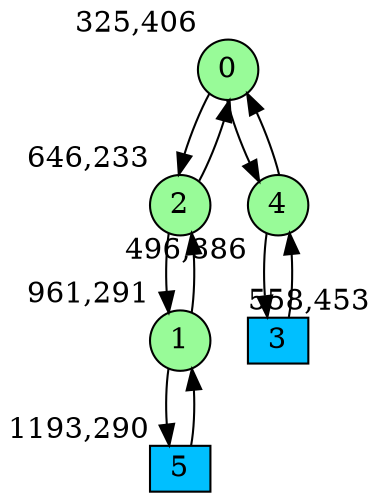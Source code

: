digraph G {
graph [bgcolor=white]
node [shape=circle, style = filled, fillcolor=white,fixedsize=true, width=0.4, height=0.3 ]
0[xlabel="325,406", pos = "0,0.734375!", fillcolor=palegreen ];
1[xlabel="961,291", pos = "9.9375,2.53125!", fillcolor=palegreen ];
2[xlabel="646,233", pos = "5.01563,3.4375!", fillcolor=palegreen ];
3[xlabel="558,453", pos = "3.64063,0!", fillcolor=deepskyblue, shape=box ];
4[xlabel="496,386", pos = "2.67188,1.04688!", fillcolor=palegreen ];
5[xlabel="1193,290", pos = "13.5625,2.54688!", fillcolor=deepskyblue, shape=box ];
0->2 ;
0->4 ;
1->2 ;
1->5 ;
2->0 ;
2->1 ;
3->4 ;
4->0 ;
4->3 ;
5->1 ;
}
